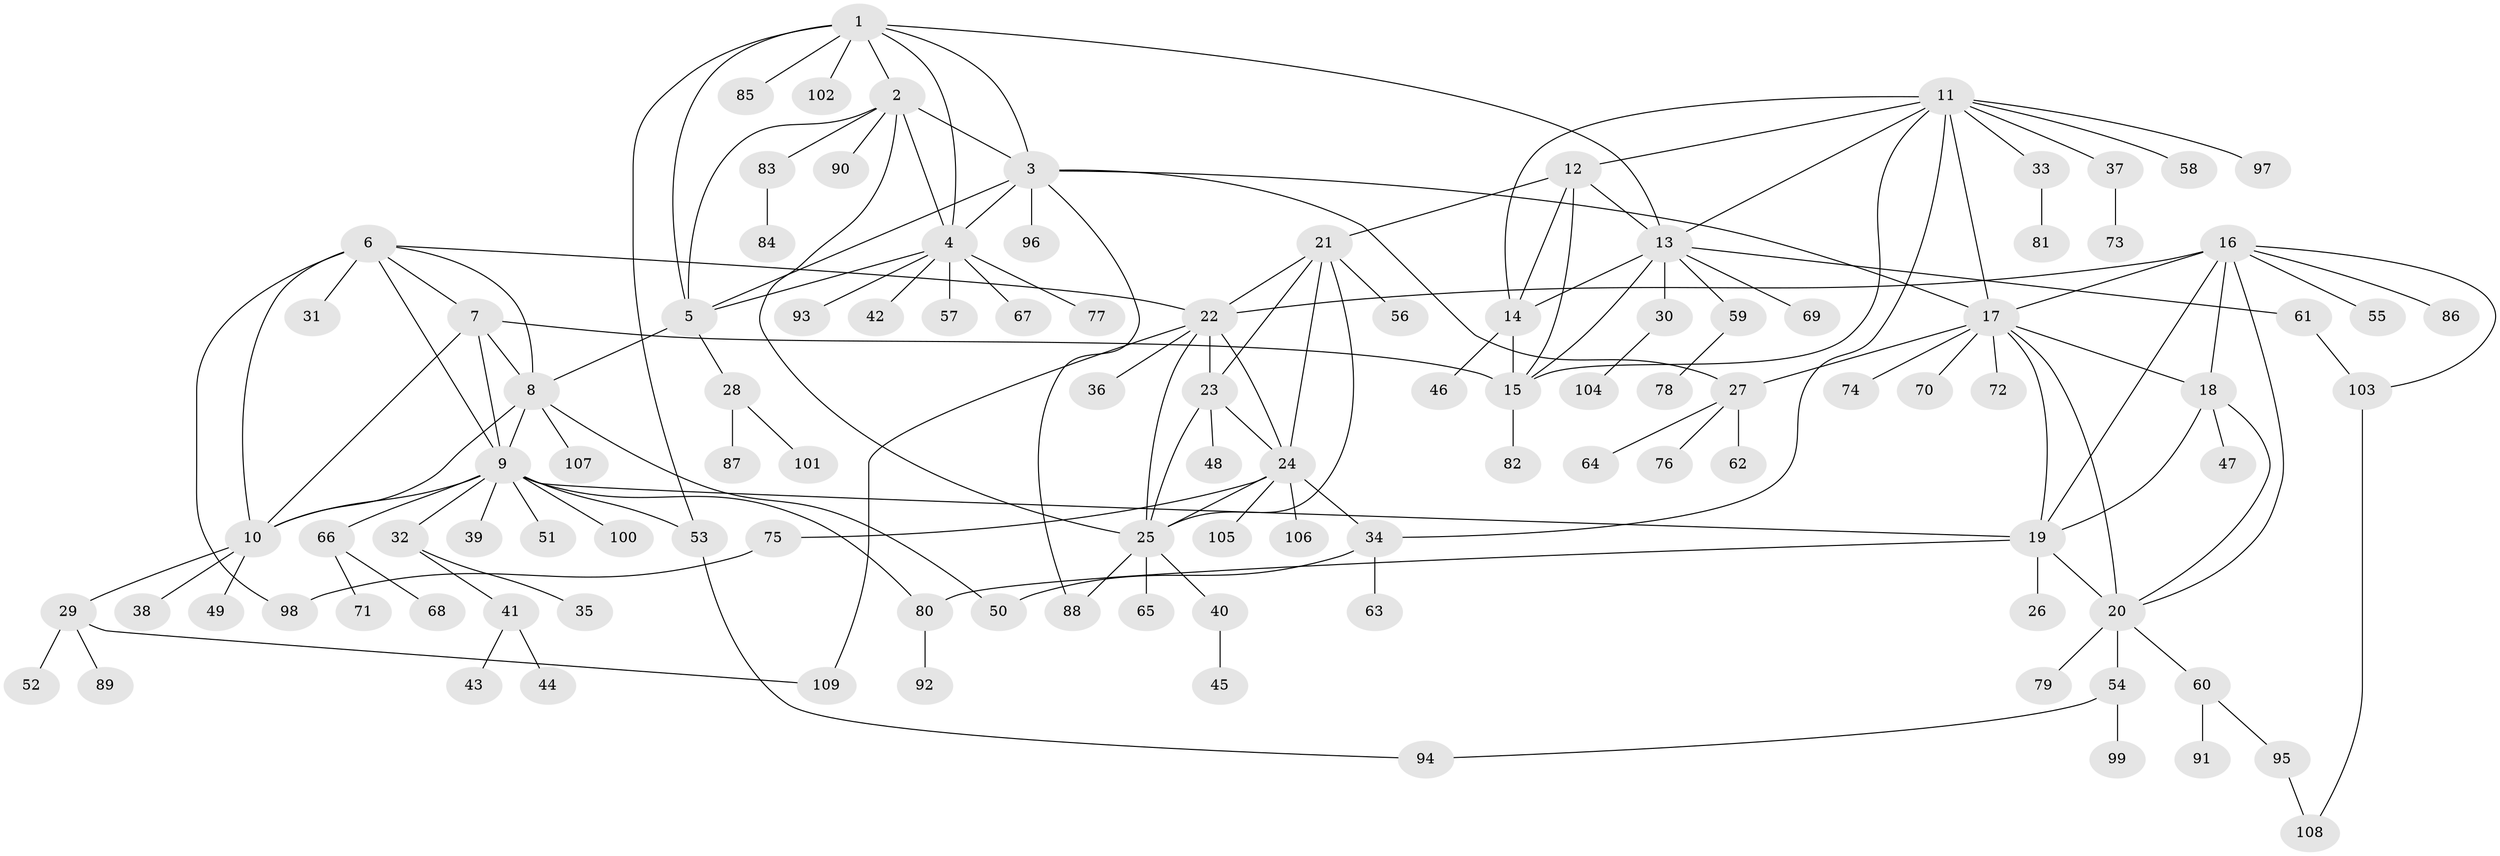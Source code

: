 // coarse degree distribution, {10: 0.038461538461538464, 6: 0.02564102564102564, 7: 0.038461538461538464, 9: 0.02564102564102564, 11: 0.02564102564102564, 4: 0.038461538461538464, 3: 0.05128205128205128, 8: 0.01282051282051282, 5: 0.01282051282051282, 2: 0.11538461538461539, 1: 0.6153846153846154}
// Generated by graph-tools (version 1.1) at 2025/52/02/27/25 19:52:22]
// undirected, 109 vertices, 155 edges
graph export_dot {
graph [start="1"]
  node [color=gray90,style=filled];
  1;
  2;
  3;
  4;
  5;
  6;
  7;
  8;
  9;
  10;
  11;
  12;
  13;
  14;
  15;
  16;
  17;
  18;
  19;
  20;
  21;
  22;
  23;
  24;
  25;
  26;
  27;
  28;
  29;
  30;
  31;
  32;
  33;
  34;
  35;
  36;
  37;
  38;
  39;
  40;
  41;
  42;
  43;
  44;
  45;
  46;
  47;
  48;
  49;
  50;
  51;
  52;
  53;
  54;
  55;
  56;
  57;
  58;
  59;
  60;
  61;
  62;
  63;
  64;
  65;
  66;
  67;
  68;
  69;
  70;
  71;
  72;
  73;
  74;
  75;
  76;
  77;
  78;
  79;
  80;
  81;
  82;
  83;
  84;
  85;
  86;
  87;
  88;
  89;
  90;
  91;
  92;
  93;
  94;
  95;
  96;
  97;
  98;
  99;
  100;
  101;
  102;
  103;
  104;
  105;
  106;
  107;
  108;
  109;
  1 -- 2;
  1 -- 3;
  1 -- 4;
  1 -- 5;
  1 -- 13;
  1 -- 53;
  1 -- 85;
  1 -- 102;
  2 -- 3;
  2 -- 4;
  2 -- 5;
  2 -- 25;
  2 -- 83;
  2 -- 90;
  3 -- 4;
  3 -- 5;
  3 -- 17;
  3 -- 27;
  3 -- 88;
  3 -- 96;
  4 -- 5;
  4 -- 42;
  4 -- 57;
  4 -- 67;
  4 -- 77;
  4 -- 93;
  5 -- 8;
  5 -- 28;
  6 -- 7;
  6 -- 8;
  6 -- 9;
  6 -- 10;
  6 -- 22;
  6 -- 31;
  6 -- 98;
  7 -- 8;
  7 -- 9;
  7 -- 10;
  7 -- 15;
  8 -- 9;
  8 -- 10;
  8 -- 50;
  8 -- 107;
  9 -- 10;
  9 -- 19;
  9 -- 32;
  9 -- 39;
  9 -- 51;
  9 -- 53;
  9 -- 66;
  9 -- 80;
  9 -- 100;
  10 -- 29;
  10 -- 38;
  10 -- 49;
  11 -- 12;
  11 -- 13;
  11 -- 14;
  11 -- 15;
  11 -- 17;
  11 -- 33;
  11 -- 34;
  11 -- 37;
  11 -- 58;
  11 -- 97;
  12 -- 13;
  12 -- 14;
  12 -- 15;
  12 -- 21;
  13 -- 14;
  13 -- 15;
  13 -- 30;
  13 -- 59;
  13 -- 61;
  13 -- 69;
  14 -- 15;
  14 -- 46;
  15 -- 82;
  16 -- 17;
  16 -- 18;
  16 -- 19;
  16 -- 20;
  16 -- 22;
  16 -- 55;
  16 -- 86;
  16 -- 103;
  17 -- 18;
  17 -- 19;
  17 -- 20;
  17 -- 27;
  17 -- 70;
  17 -- 72;
  17 -- 74;
  18 -- 19;
  18 -- 20;
  18 -- 47;
  19 -- 20;
  19 -- 26;
  19 -- 80;
  20 -- 54;
  20 -- 60;
  20 -- 79;
  21 -- 22;
  21 -- 23;
  21 -- 24;
  21 -- 25;
  21 -- 56;
  22 -- 23;
  22 -- 24;
  22 -- 25;
  22 -- 36;
  22 -- 109;
  23 -- 24;
  23 -- 25;
  23 -- 48;
  24 -- 25;
  24 -- 34;
  24 -- 75;
  24 -- 105;
  24 -- 106;
  25 -- 40;
  25 -- 65;
  25 -- 88;
  27 -- 62;
  27 -- 64;
  27 -- 76;
  28 -- 87;
  28 -- 101;
  29 -- 52;
  29 -- 89;
  29 -- 109;
  30 -- 104;
  32 -- 35;
  32 -- 41;
  33 -- 81;
  34 -- 50;
  34 -- 63;
  37 -- 73;
  40 -- 45;
  41 -- 43;
  41 -- 44;
  53 -- 94;
  54 -- 94;
  54 -- 99;
  59 -- 78;
  60 -- 91;
  60 -- 95;
  61 -- 103;
  66 -- 68;
  66 -- 71;
  75 -- 98;
  80 -- 92;
  83 -- 84;
  95 -- 108;
  103 -- 108;
}
